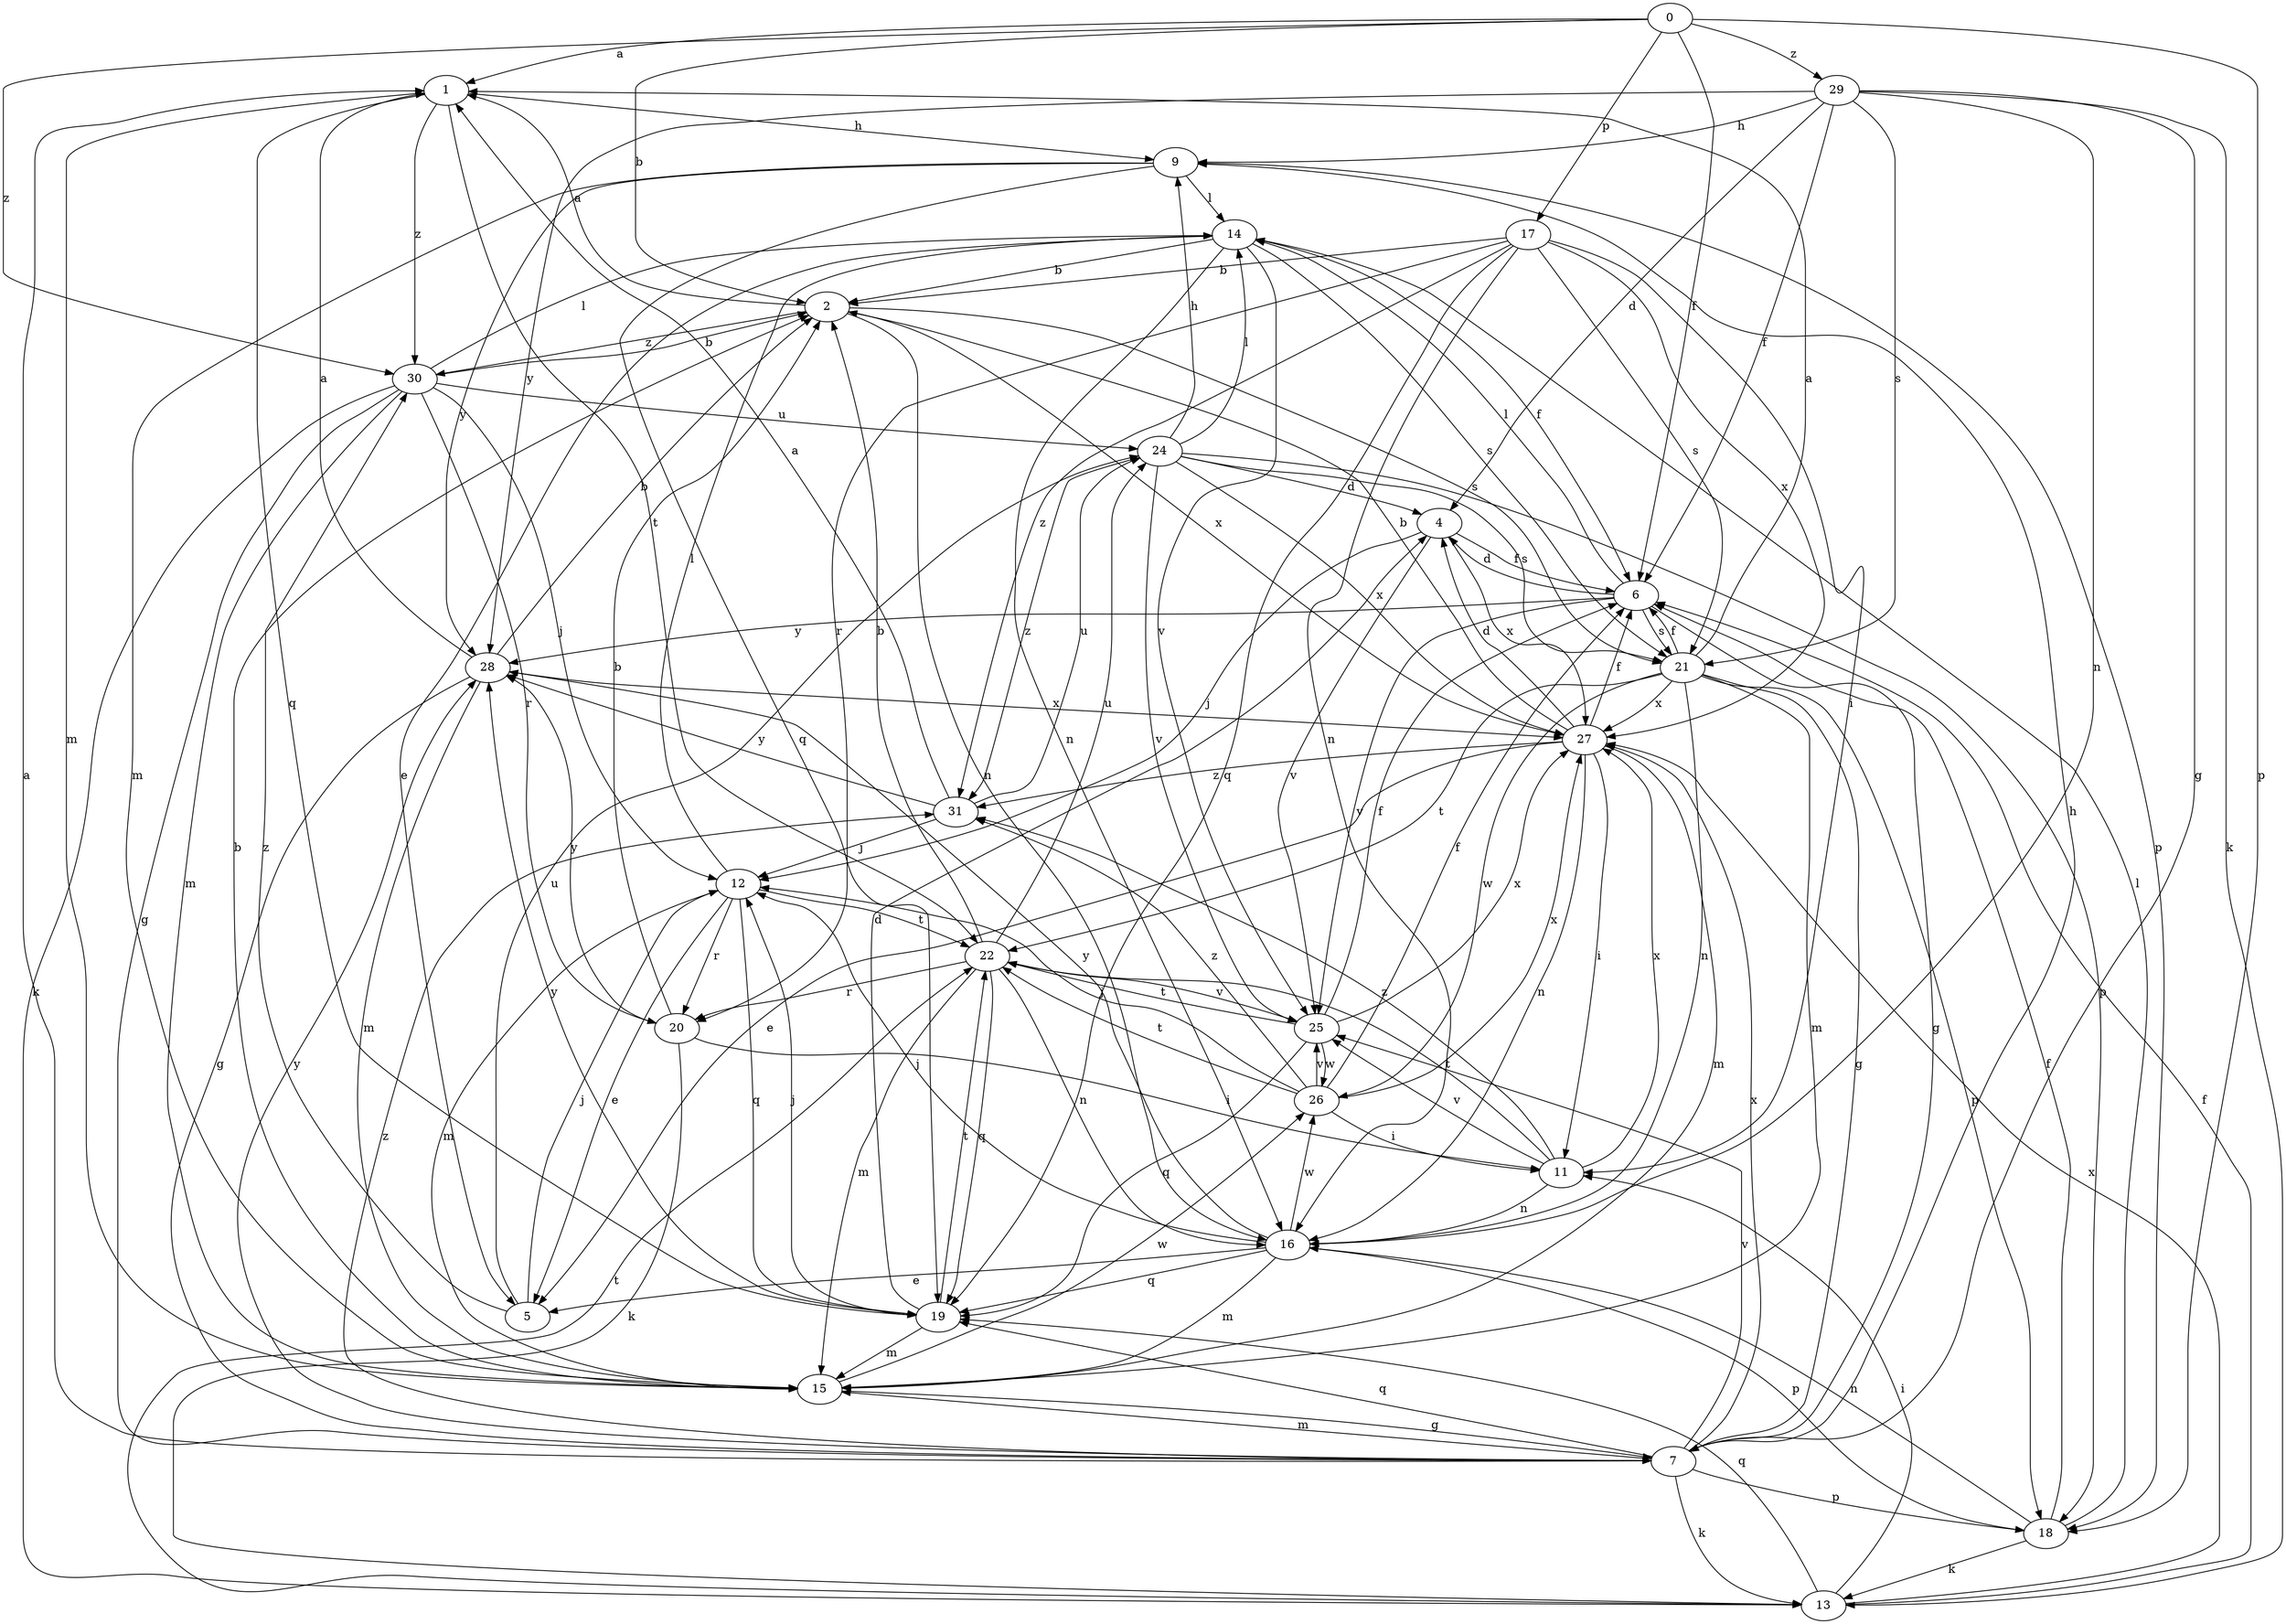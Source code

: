 strict digraph  {
0;
1;
2;
4;
5;
6;
7;
9;
11;
12;
13;
14;
15;
16;
17;
18;
19;
20;
21;
22;
24;
25;
26;
27;
28;
29;
30;
31;
0 -> 1  [label=a];
0 -> 2  [label=b];
0 -> 6  [label=f];
0 -> 17  [label=p];
0 -> 18  [label=p];
0 -> 29  [label=z];
0 -> 30  [label=z];
1 -> 9  [label=h];
1 -> 15  [label=m];
1 -> 19  [label=q];
1 -> 22  [label=t];
1 -> 30  [label=z];
2 -> 1  [label=a];
2 -> 16  [label=n];
2 -> 21  [label=s];
2 -> 27  [label=x];
2 -> 30  [label=z];
4 -> 6  [label=f];
4 -> 12  [label=j];
4 -> 25  [label=v];
4 -> 27  [label=x];
5 -> 12  [label=j];
5 -> 24  [label=u];
5 -> 30  [label=z];
6 -> 4  [label=d];
6 -> 7  [label=g];
6 -> 14  [label=l];
6 -> 21  [label=s];
6 -> 25  [label=v];
6 -> 28  [label=y];
7 -> 1  [label=a];
7 -> 9  [label=h];
7 -> 13  [label=k];
7 -> 15  [label=m];
7 -> 18  [label=p];
7 -> 19  [label=q];
7 -> 25  [label=v];
7 -> 27  [label=x];
7 -> 28  [label=y];
7 -> 31  [label=z];
9 -> 14  [label=l];
9 -> 15  [label=m];
9 -> 18  [label=p];
9 -> 19  [label=q];
9 -> 28  [label=y];
11 -> 16  [label=n];
11 -> 22  [label=t];
11 -> 25  [label=v];
11 -> 27  [label=x];
11 -> 31  [label=z];
12 -> 5  [label=e];
12 -> 14  [label=l];
12 -> 15  [label=m];
12 -> 19  [label=q];
12 -> 20  [label=r];
12 -> 22  [label=t];
13 -> 6  [label=f];
13 -> 11  [label=i];
13 -> 19  [label=q];
13 -> 22  [label=t];
13 -> 27  [label=x];
14 -> 2  [label=b];
14 -> 5  [label=e];
14 -> 6  [label=f];
14 -> 16  [label=n];
14 -> 21  [label=s];
14 -> 25  [label=v];
15 -> 2  [label=b];
15 -> 7  [label=g];
15 -> 26  [label=w];
16 -> 5  [label=e];
16 -> 12  [label=j];
16 -> 15  [label=m];
16 -> 18  [label=p];
16 -> 19  [label=q];
16 -> 26  [label=w];
16 -> 28  [label=y];
17 -> 2  [label=b];
17 -> 11  [label=i];
17 -> 16  [label=n];
17 -> 19  [label=q];
17 -> 20  [label=r];
17 -> 21  [label=s];
17 -> 27  [label=x];
17 -> 31  [label=z];
18 -> 6  [label=f];
18 -> 13  [label=k];
18 -> 14  [label=l];
18 -> 16  [label=n];
19 -> 4  [label=d];
19 -> 12  [label=j];
19 -> 15  [label=m];
19 -> 22  [label=t];
19 -> 28  [label=y];
20 -> 2  [label=b];
20 -> 11  [label=i];
20 -> 13  [label=k];
20 -> 28  [label=y];
21 -> 1  [label=a];
21 -> 6  [label=f];
21 -> 7  [label=g];
21 -> 15  [label=m];
21 -> 16  [label=n];
21 -> 18  [label=p];
21 -> 22  [label=t];
21 -> 26  [label=w];
21 -> 27  [label=x];
22 -> 2  [label=b];
22 -> 15  [label=m];
22 -> 16  [label=n];
22 -> 19  [label=q];
22 -> 20  [label=r];
22 -> 24  [label=u];
22 -> 25  [label=v];
24 -> 4  [label=d];
24 -> 9  [label=h];
24 -> 14  [label=l];
24 -> 18  [label=p];
24 -> 21  [label=s];
24 -> 25  [label=v];
24 -> 27  [label=x];
24 -> 31  [label=z];
25 -> 6  [label=f];
25 -> 19  [label=q];
25 -> 22  [label=t];
25 -> 26  [label=w];
25 -> 27  [label=x];
26 -> 6  [label=f];
26 -> 11  [label=i];
26 -> 12  [label=j];
26 -> 22  [label=t];
26 -> 25  [label=v];
26 -> 27  [label=x];
26 -> 31  [label=z];
27 -> 2  [label=b];
27 -> 4  [label=d];
27 -> 5  [label=e];
27 -> 6  [label=f];
27 -> 11  [label=i];
27 -> 15  [label=m];
27 -> 16  [label=n];
27 -> 31  [label=z];
28 -> 1  [label=a];
28 -> 2  [label=b];
28 -> 7  [label=g];
28 -> 15  [label=m];
28 -> 27  [label=x];
29 -> 4  [label=d];
29 -> 6  [label=f];
29 -> 7  [label=g];
29 -> 9  [label=h];
29 -> 13  [label=k];
29 -> 16  [label=n];
29 -> 21  [label=s];
29 -> 28  [label=y];
30 -> 2  [label=b];
30 -> 7  [label=g];
30 -> 12  [label=j];
30 -> 13  [label=k];
30 -> 14  [label=l];
30 -> 15  [label=m];
30 -> 20  [label=r];
30 -> 24  [label=u];
31 -> 1  [label=a];
31 -> 12  [label=j];
31 -> 24  [label=u];
31 -> 28  [label=y];
}
